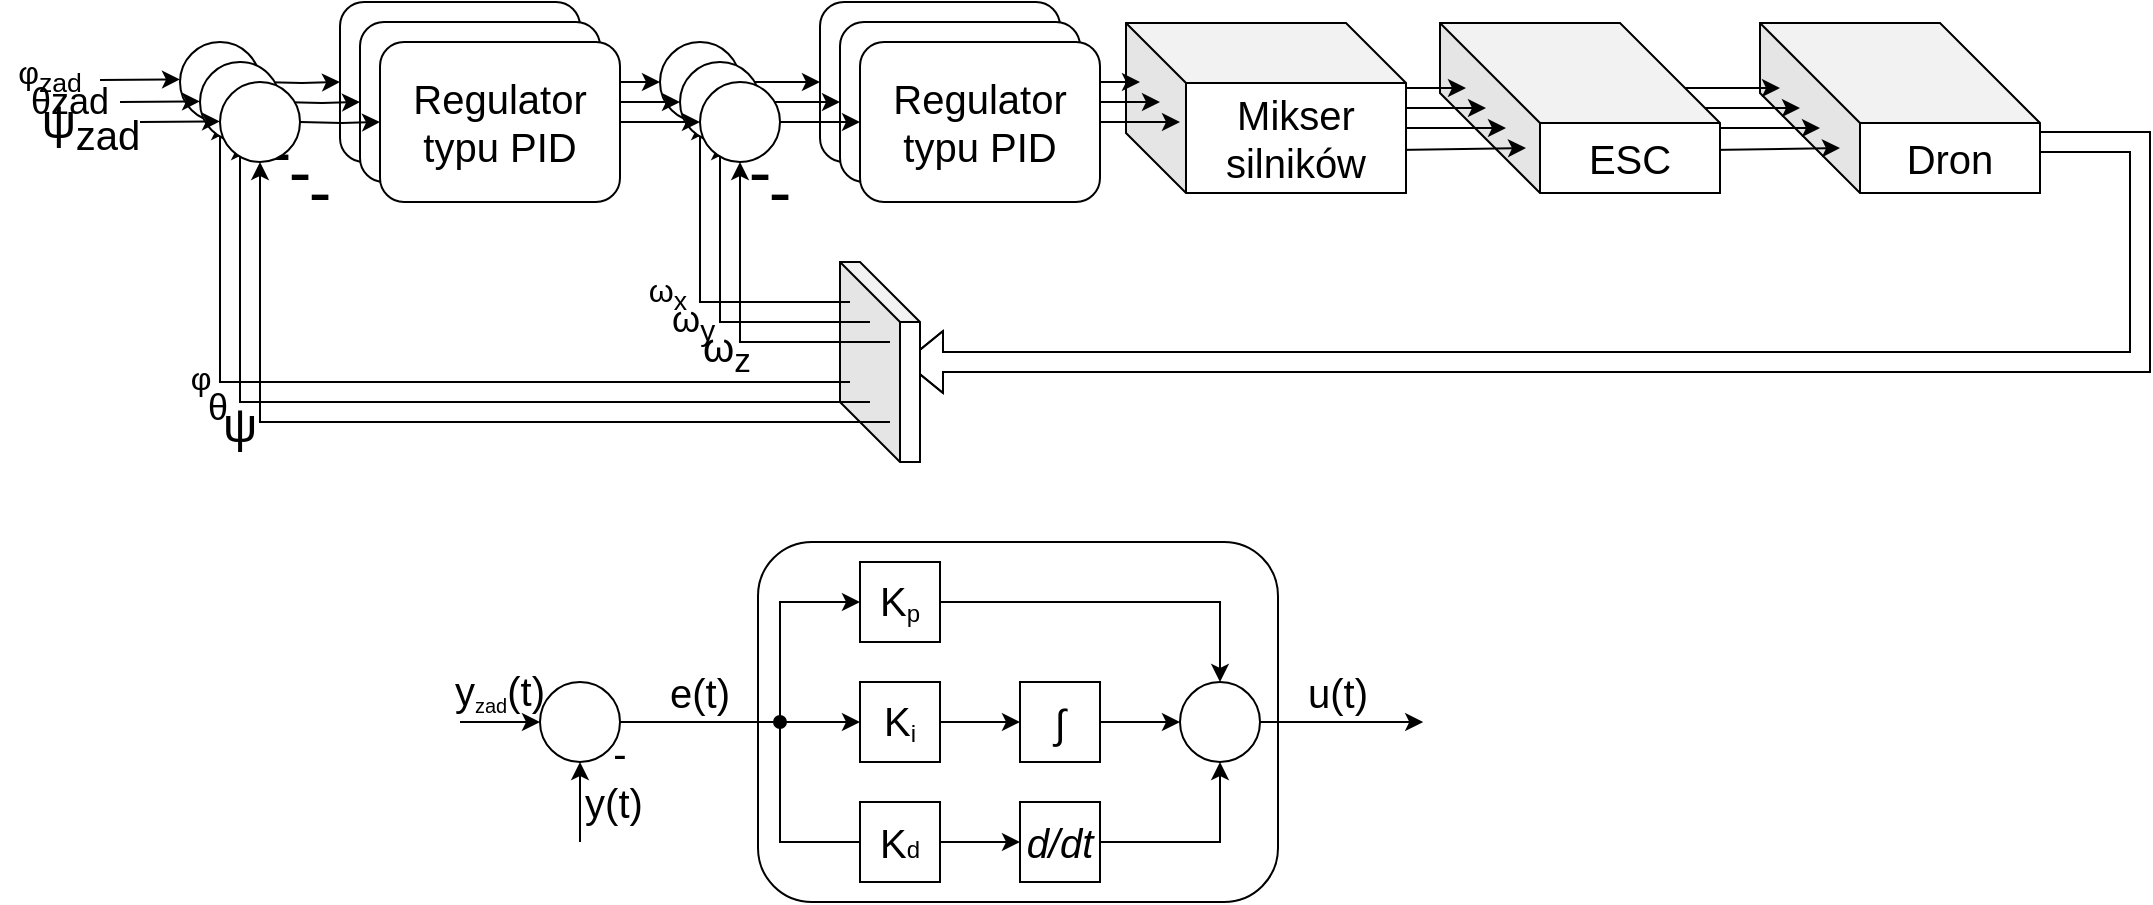 <mxfile version="21.0.2" type="github">
  <diagram name="Page-1" id="J81h2vpOOWW3btrM4r2T">
    <mxGraphModel dx="694" dy="654" grid="0" gridSize="10" guides="1" tooltips="1" connect="1" arrows="1" fold="1" page="1" pageScale="1" pageWidth="1654" pageHeight="2336" background="none" math="0" shadow="0">
      <root>
        <mxCell id="0" />
        <mxCell id="1" parent="0" />
        <mxCell id="Fp9Q9py_b1QLP6QahJXk-184" value="" style="rounded=1;whiteSpace=wrap;html=1;" vertex="1" parent="1">
          <mxGeometry x="389" y="450" width="260" height="180" as="geometry" />
        </mxCell>
        <mxCell id="Fp9Q9py_b1QLP6QahJXk-39" value="" style="shape=flexArrow;endArrow=classic;html=1;rounded=0;exitX=0.714;exitY=0.7;exitDx=0;exitDy=0;exitPerimeter=0;" edge="1" parent="1" source="Fp9Q9py_b1QLP6QahJXk-143">
          <mxGeometry width="50" height="50" relative="1" as="geometry">
            <mxPoint x="1040" y="250" as="sourcePoint" />
            <mxPoint x="462" y="360" as="targetPoint" />
            <Array as="points">
              <mxPoint x="1080" y="250" />
              <mxPoint x="1080" y="360" />
            </Array>
          </mxGeometry>
        </mxCell>
        <mxCell id="Fp9Q9py_b1QLP6QahJXk-143" value="&lt;font style=&quot;font-size: 20px;&quot; face=&quot;Arial&quot;&gt;Dron&lt;/font&gt;" style="shape=cube;whiteSpace=wrap;html=1;boundedLbl=1;backgroundOutline=1;darkOpacity=0.05;darkOpacity2=0.1;size=50;" vertex="1" parent="1">
          <mxGeometry x="890" y="190.5" width="140" height="85" as="geometry" />
        </mxCell>
        <mxCell id="Fp9Q9py_b1QLP6QahJXk-139" value="" style="endArrow=classic;html=1;rounded=0;" edge="1" parent="1">
          <mxGeometry width="50" height="50" relative="1" as="geometry">
            <mxPoint x="845" y="223" as="sourcePoint" />
            <mxPoint x="900" y="223" as="targetPoint" />
          </mxGeometry>
        </mxCell>
        <mxCell id="Fp9Q9py_b1QLP6QahJXk-140" value="" style="endArrow=classic;html=1;rounded=0;" edge="1" parent="1">
          <mxGeometry width="50" height="50" relative="1" as="geometry">
            <mxPoint x="851" y="233" as="sourcePoint" />
            <mxPoint x="910" y="233" as="targetPoint" />
          </mxGeometry>
        </mxCell>
        <mxCell id="Fp9Q9py_b1QLP6QahJXk-141" value="" style="endArrow=classic;html=1;rounded=0;" edge="1" parent="1">
          <mxGeometry width="50" height="50" relative="1" as="geometry">
            <mxPoint x="863" y="243" as="sourcePoint" />
            <mxPoint x="920" y="243" as="targetPoint" />
          </mxGeometry>
        </mxCell>
        <mxCell id="Fp9Q9py_b1QLP6QahJXk-142" value="" style="endArrow=classic;html=1;rounded=0;" edge="1" parent="1">
          <mxGeometry width="50" height="50" relative="1" as="geometry">
            <mxPoint x="865" y="254" as="sourcePoint" />
            <mxPoint x="930" y="253" as="targetPoint" />
          </mxGeometry>
        </mxCell>
        <mxCell id="Fp9Q9py_b1QLP6QahJXk-104" value="&lt;font style=&quot;font-size: 20px;&quot; face=&quot;Arial&quot;&gt;ESC&lt;/font&gt;" style="shape=cube;whiteSpace=wrap;html=1;boundedLbl=1;backgroundOutline=1;darkOpacity=0.05;darkOpacity2=0.1;size=50;" vertex="1" parent="1">
          <mxGeometry x="730" y="190.5" width="140" height="85" as="geometry" />
        </mxCell>
        <mxCell id="Fp9Q9py_b1QLP6QahJXk-134" value="" style="endArrow=classic;html=1;rounded=0;exitX=1;exitY=0.5;exitDx=0;exitDy=0;" edge="1" parent="1">
          <mxGeometry width="50" height="50" relative="1" as="geometry">
            <mxPoint x="703" y="223" as="sourcePoint" />
            <mxPoint x="743" y="223" as="targetPoint" />
          </mxGeometry>
        </mxCell>
        <mxCell id="Fp9Q9py_b1QLP6QahJXk-135" value="" style="endArrow=classic;html=1;rounded=0;exitX=1;exitY=0.5;exitDx=0;exitDy=0;" edge="1" parent="1">
          <mxGeometry width="50" height="50" relative="1" as="geometry">
            <mxPoint x="713" y="233" as="sourcePoint" />
            <mxPoint x="753" y="233" as="targetPoint" />
          </mxGeometry>
        </mxCell>
        <mxCell id="Fp9Q9py_b1QLP6QahJXk-136" value="" style="endArrow=classic;html=1;rounded=0;" edge="1" parent="1">
          <mxGeometry width="50" height="50" relative="1" as="geometry">
            <mxPoint x="706" y="243" as="sourcePoint" />
            <mxPoint x="763" y="243" as="targetPoint" />
          </mxGeometry>
        </mxCell>
        <mxCell id="Fp9Q9py_b1QLP6QahJXk-137" value="" style="endArrow=classic;html=1;rounded=0;" edge="1" parent="1">
          <mxGeometry width="50" height="50" relative="1" as="geometry">
            <mxPoint x="708" y="254" as="sourcePoint" />
            <mxPoint x="773" y="253" as="targetPoint" />
          </mxGeometry>
        </mxCell>
        <mxCell id="Fp9Q9py_b1QLP6QahJXk-43" value="" style="shape=cube;whiteSpace=wrap;html=1;boundedLbl=1;backgroundOutline=1;darkOpacity=0.05;darkOpacity2=0.1;size=30;" vertex="1" parent="1">
          <mxGeometry x="430" y="310" width="40" height="100" as="geometry" />
        </mxCell>
        <mxCell id="Fp9Q9py_b1QLP6QahJXk-20" value="&lt;font style=&quot;font-size: 20px;&quot; face=&quot;Arial&quot;&gt;Mikser silników&lt;/font&gt;" style="shape=cube;whiteSpace=wrap;html=1;boundedLbl=1;backgroundOutline=1;darkOpacity=0.05;darkOpacity2=0.1;size=30;" vertex="1" parent="1">
          <mxGeometry x="573" y="190.5" width="140" height="85" as="geometry" />
        </mxCell>
        <mxCell id="Fp9Q9py_b1QLP6QahJXk-91" style="edgeStyle=orthogonalEdgeStyle;rounded=0;orthogonalLoop=1;jettySize=auto;html=1;exitX=1;exitY=0.5;exitDx=0;exitDy=0;entryX=0;entryY=0.5;entryDx=0;entryDy=0;" edge="1" parent="1" source="Fp9Q9py_b1QLP6QahJXk-92" target="Fp9Q9py_b1QLP6QahJXk-95">
          <mxGeometry relative="1" as="geometry" />
        </mxCell>
        <mxCell id="Fp9Q9py_b1QLP6QahJXk-92" value="&lt;div&gt;Regulator typu PID&lt;/div&gt;" style="rounded=1;whiteSpace=wrap;html=1;fontFamily=Arial;" vertex="1" parent="1">
          <mxGeometry x="180" y="180" width="120" height="80" as="geometry" />
        </mxCell>
        <mxCell id="Fp9Q9py_b1QLP6QahJXk-93" value="&lt;div&gt;Regulator typu PID&lt;/div&gt;" style="rounded=1;whiteSpace=wrap;html=1;fontFamily=Arial;" vertex="1" parent="1">
          <mxGeometry x="420" y="180" width="120" height="80" as="geometry" />
        </mxCell>
        <mxCell id="Fp9Q9py_b1QLP6QahJXk-94" style="edgeStyle=orthogonalEdgeStyle;rounded=0;orthogonalLoop=1;jettySize=auto;html=1;exitX=1;exitY=0.5;exitDx=0;exitDy=0;entryX=0;entryY=0.5;entryDx=0;entryDy=0;" edge="1" parent="1" source="Fp9Q9py_b1QLP6QahJXk-95" target="Fp9Q9py_b1QLP6QahJXk-93">
          <mxGeometry relative="1" as="geometry" />
        </mxCell>
        <mxCell id="Fp9Q9py_b1QLP6QahJXk-95" value="" style="ellipse;whiteSpace=wrap;html=1;aspect=fixed;" vertex="1" parent="1">
          <mxGeometry x="340" y="200" width="40" height="40" as="geometry" />
        </mxCell>
        <mxCell id="Fp9Q9py_b1QLP6QahJXk-96" value="" style="endArrow=classic;html=1;rounded=0;exitX=1;exitY=0.5;exitDx=0;exitDy=0;" edge="1" parent="1" source="Fp9Q9py_b1QLP6QahJXk-93">
          <mxGeometry width="50" height="50" relative="1" as="geometry">
            <mxPoint x="600" y="240" as="sourcePoint" />
            <mxPoint x="580" y="220" as="targetPoint" />
          </mxGeometry>
        </mxCell>
        <mxCell id="Fp9Q9py_b1QLP6QahJXk-97" value="" style="endArrow=classic;html=1;rounded=0;entryX=0.5;entryY=1;entryDx=0;entryDy=0;" edge="1" parent="1" target="Fp9Q9py_b1QLP6QahJXk-95">
          <mxGeometry width="50" height="50" relative="1" as="geometry">
            <mxPoint x="435" y="330" as="sourcePoint" />
            <mxPoint x="320" y="280" as="targetPoint" />
            <Array as="points">
              <mxPoint x="360" y="330" />
            </Array>
          </mxGeometry>
        </mxCell>
        <mxCell id="Fp9Q9py_b1QLP6QahJXk-98" value="&lt;font style=&quot;font-size: 34px;&quot; face=&quot;Arial&quot;&gt;-&lt;/font&gt;" style="text;html=1;strokeColor=none;fillColor=none;align=center;verticalAlign=middle;whiteSpace=wrap;rounded=0;" vertex="1" parent="1">
          <mxGeometry x="350" y="240" width="60" height="30" as="geometry" />
        </mxCell>
        <mxCell id="Fp9Q9py_b1QLP6QahJXk-99" value="" style="endArrow=classic;html=1;rounded=0;entryX=0.5;entryY=1;entryDx=0;entryDy=0;" edge="1" parent="1" target="Fp9Q9py_b1QLP6QahJXk-101">
          <mxGeometry width="50" height="50" relative="1" as="geometry">
            <mxPoint x="435" y="370" as="sourcePoint" />
            <mxPoint x="100" y="240" as="targetPoint" />
            <Array as="points">
              <mxPoint x="120" y="370" />
            </Array>
          </mxGeometry>
        </mxCell>
        <mxCell id="Fp9Q9py_b1QLP6QahJXk-100" value="" style="edgeStyle=orthogonalEdgeStyle;rounded=0;orthogonalLoop=1;jettySize=auto;html=1;" edge="1" parent="1" target="Fp9Q9py_b1QLP6QahJXk-92">
          <mxGeometry relative="1" as="geometry">
            <mxPoint x="140" y="220" as="sourcePoint" />
          </mxGeometry>
        </mxCell>
        <mxCell id="Fp9Q9py_b1QLP6QahJXk-101" value="" style="ellipse;whiteSpace=wrap;html=1;aspect=fixed;" vertex="1" parent="1">
          <mxGeometry x="100" y="200" width="40" height="40" as="geometry" />
        </mxCell>
        <mxCell id="Fp9Q9py_b1QLP6QahJXk-102" value="&lt;font style=&quot;font-size: 34px;&quot; face=&quot;Arial&quot;&gt;-&lt;/font&gt;" style="text;html=1;strokeColor=none;fillColor=none;align=center;verticalAlign=middle;whiteSpace=wrap;rounded=0;" vertex="1" parent="1">
          <mxGeometry x="120" y="240" width="60" height="30" as="geometry" />
        </mxCell>
        <mxCell id="Fp9Q9py_b1QLP6QahJXk-103" value="" style="endArrow=classic;html=1;rounded=0;" edge="1" parent="1">
          <mxGeometry width="50" height="50" relative="1" as="geometry">
            <mxPoint x="60" y="219" as="sourcePoint" />
            <mxPoint x="100" y="218.71" as="targetPoint" />
          </mxGeometry>
        </mxCell>
        <mxCell id="Fp9Q9py_b1QLP6QahJXk-78" style="edgeStyle=orthogonalEdgeStyle;rounded=0;orthogonalLoop=1;jettySize=auto;html=1;exitX=1;exitY=0.5;exitDx=0;exitDy=0;entryX=0;entryY=0.5;entryDx=0;entryDy=0;" edge="1" parent="1" source="Fp9Q9py_b1QLP6QahJXk-79" target="Fp9Q9py_b1QLP6QahJXk-82">
          <mxGeometry relative="1" as="geometry" />
        </mxCell>
        <mxCell id="Fp9Q9py_b1QLP6QahJXk-79" value="&lt;div&gt;Regulator typu PID&lt;/div&gt;" style="rounded=1;whiteSpace=wrap;html=1;fontFamily=Arial;" vertex="1" parent="1">
          <mxGeometry x="190" y="190" width="120" height="80" as="geometry" />
        </mxCell>
        <mxCell id="Fp9Q9py_b1QLP6QahJXk-80" value="&lt;div&gt;Regulator typu PID&lt;/div&gt;" style="rounded=1;whiteSpace=wrap;html=1;fontFamily=Arial;" vertex="1" parent="1">
          <mxGeometry x="430" y="190" width="120" height="80" as="geometry" />
        </mxCell>
        <mxCell id="Fp9Q9py_b1QLP6QahJXk-81" style="edgeStyle=orthogonalEdgeStyle;rounded=0;orthogonalLoop=1;jettySize=auto;html=1;exitX=1;exitY=0.5;exitDx=0;exitDy=0;entryX=0;entryY=0.5;entryDx=0;entryDy=0;" edge="1" parent="1" source="Fp9Q9py_b1QLP6QahJXk-82" target="Fp9Q9py_b1QLP6QahJXk-80">
          <mxGeometry relative="1" as="geometry" />
        </mxCell>
        <mxCell id="Fp9Q9py_b1QLP6QahJXk-82" value="" style="ellipse;whiteSpace=wrap;html=1;aspect=fixed;" vertex="1" parent="1">
          <mxGeometry x="350" y="210" width="40" height="40" as="geometry" />
        </mxCell>
        <mxCell id="Fp9Q9py_b1QLP6QahJXk-83" value="" style="endArrow=classic;html=1;rounded=0;exitX=1;exitY=0.5;exitDx=0;exitDy=0;" edge="1" parent="1" source="Fp9Q9py_b1QLP6QahJXk-80">
          <mxGeometry width="50" height="50" relative="1" as="geometry">
            <mxPoint x="610" y="250" as="sourcePoint" />
            <mxPoint x="590" y="230" as="targetPoint" />
          </mxGeometry>
        </mxCell>
        <mxCell id="Fp9Q9py_b1QLP6QahJXk-84" value="" style="endArrow=classic;html=1;rounded=0;entryX=0.5;entryY=1;entryDx=0;entryDy=0;" edge="1" parent="1" target="Fp9Q9py_b1QLP6QahJXk-82">
          <mxGeometry width="50" height="50" relative="1" as="geometry">
            <mxPoint x="445" y="340" as="sourcePoint" />
            <mxPoint x="330" y="290" as="targetPoint" />
            <Array as="points">
              <mxPoint x="370" y="340" />
            </Array>
          </mxGeometry>
        </mxCell>
        <mxCell id="Fp9Q9py_b1QLP6QahJXk-85" value="&lt;font style=&quot;font-size: 34px;&quot; face=&quot;Arial&quot;&gt;-&lt;/font&gt;" style="text;html=1;strokeColor=none;fillColor=none;align=center;verticalAlign=middle;whiteSpace=wrap;rounded=0;" vertex="1" parent="1">
          <mxGeometry x="360" y="250" width="60" height="30" as="geometry" />
        </mxCell>
        <mxCell id="Fp9Q9py_b1QLP6QahJXk-86" value="" style="endArrow=classic;html=1;rounded=0;entryX=0.5;entryY=1;entryDx=0;entryDy=0;" edge="1" parent="1" target="Fp9Q9py_b1QLP6QahJXk-88">
          <mxGeometry width="50" height="50" relative="1" as="geometry">
            <mxPoint x="445" y="380" as="sourcePoint" />
            <mxPoint x="110" y="250" as="targetPoint" />
            <Array as="points">
              <mxPoint x="130" y="380" />
            </Array>
          </mxGeometry>
        </mxCell>
        <mxCell id="Fp9Q9py_b1QLP6QahJXk-87" value="" style="edgeStyle=orthogonalEdgeStyle;rounded=0;orthogonalLoop=1;jettySize=auto;html=1;" edge="1" parent="1" target="Fp9Q9py_b1QLP6QahJXk-79">
          <mxGeometry relative="1" as="geometry">
            <mxPoint x="150" y="230" as="sourcePoint" />
          </mxGeometry>
        </mxCell>
        <mxCell id="Fp9Q9py_b1QLP6QahJXk-88" value="" style="ellipse;whiteSpace=wrap;html=1;aspect=fixed;" vertex="1" parent="1">
          <mxGeometry x="110" y="210" width="40" height="40" as="geometry" />
        </mxCell>
        <mxCell id="Fp9Q9py_b1QLP6QahJXk-89" value="&lt;font style=&quot;font-size: 34px;&quot; face=&quot;Arial&quot;&gt;-&lt;/font&gt;" style="text;html=1;strokeColor=none;fillColor=none;align=center;verticalAlign=middle;whiteSpace=wrap;rounded=0;" vertex="1" parent="1">
          <mxGeometry x="130" y="250" width="60" height="30" as="geometry" />
        </mxCell>
        <mxCell id="Fp9Q9py_b1QLP6QahJXk-90" value="" style="endArrow=classic;html=1;rounded=0;" edge="1" parent="1">
          <mxGeometry width="50" height="50" relative="1" as="geometry">
            <mxPoint x="70" y="230" as="sourcePoint" />
            <mxPoint x="110" y="229.71" as="targetPoint" />
          </mxGeometry>
        </mxCell>
        <mxCell id="Fp9Q9py_b1QLP6QahJXk-16" style="edgeStyle=orthogonalEdgeStyle;rounded=0;orthogonalLoop=1;jettySize=auto;html=1;exitX=1;exitY=0.5;exitDx=0;exitDy=0;entryX=0;entryY=0.5;entryDx=0;entryDy=0;" edge="1" parent="1" source="Fp9Q9py_b1QLP6QahJXk-12" target="Fp9Q9py_b1QLP6QahJXk-15">
          <mxGeometry relative="1" as="geometry" />
        </mxCell>
        <mxCell id="Fp9Q9py_b1QLP6QahJXk-12" value="&lt;div style=&quot;font-size: 20px;&quot;&gt;&lt;font style=&quot;font-size: 20px;&quot;&gt;Regulator typu PID&lt;/font&gt;&lt;/div&gt;" style="rounded=1;whiteSpace=wrap;html=1;fontFamily=Arial;" vertex="1" parent="1">
          <mxGeometry x="200" y="200" width="120" height="80" as="geometry" />
        </mxCell>
        <mxCell id="Fp9Q9py_b1QLP6QahJXk-13" value="&lt;div style=&quot;font-size: 20px;&quot;&gt;&lt;font style=&quot;font-size: 20px;&quot;&gt;Regulator typu PID&lt;/font&gt;&lt;/div&gt;" style="rounded=1;whiteSpace=wrap;html=1;fontFamily=Arial;" vertex="1" parent="1">
          <mxGeometry x="440" y="200" width="120" height="80" as="geometry" />
        </mxCell>
        <mxCell id="Fp9Q9py_b1QLP6QahJXk-17" style="edgeStyle=orthogonalEdgeStyle;rounded=0;orthogonalLoop=1;jettySize=auto;html=1;exitX=1;exitY=0.5;exitDx=0;exitDy=0;entryX=0;entryY=0.5;entryDx=0;entryDy=0;" edge="1" parent="1" source="Fp9Q9py_b1QLP6QahJXk-15" target="Fp9Q9py_b1QLP6QahJXk-13">
          <mxGeometry relative="1" as="geometry" />
        </mxCell>
        <mxCell id="Fp9Q9py_b1QLP6QahJXk-15" value="" style="ellipse;whiteSpace=wrap;html=1;aspect=fixed;" vertex="1" parent="1">
          <mxGeometry x="360" y="220" width="40" height="40" as="geometry" />
        </mxCell>
        <mxCell id="Fp9Q9py_b1QLP6QahJXk-18" value="" style="endArrow=classic;html=1;rounded=0;exitX=1;exitY=0.5;exitDx=0;exitDy=0;" edge="1" parent="1" source="Fp9Q9py_b1QLP6QahJXk-13">
          <mxGeometry width="50" height="50" relative="1" as="geometry">
            <mxPoint x="620" y="260" as="sourcePoint" />
            <mxPoint x="600" y="240" as="targetPoint" />
          </mxGeometry>
        </mxCell>
        <mxCell id="Fp9Q9py_b1QLP6QahJXk-44" value="" style="endArrow=classic;html=1;rounded=0;entryX=0.5;entryY=1;entryDx=0;entryDy=0;" edge="1" parent="1" target="Fp9Q9py_b1QLP6QahJXk-15">
          <mxGeometry width="50" height="50" relative="1" as="geometry">
            <mxPoint x="455" y="350" as="sourcePoint" />
            <mxPoint x="340" y="300" as="targetPoint" />
            <Array as="points">
              <mxPoint x="380" y="350" />
            </Array>
          </mxGeometry>
        </mxCell>
        <mxCell id="Fp9Q9py_b1QLP6QahJXk-45" value="&lt;font style=&quot;font-size: 34px;&quot; face=&quot;Arial&quot;&gt;-&lt;/font&gt;" style="text;html=1;strokeColor=none;fillColor=none;align=center;verticalAlign=middle;whiteSpace=wrap;rounded=0;" vertex="1" parent="1">
          <mxGeometry x="370" y="260" width="60" height="30" as="geometry" />
        </mxCell>
        <mxCell id="Fp9Q9py_b1QLP6QahJXk-46" value="" style="endArrow=classic;html=1;rounded=0;entryX=0.5;entryY=1;entryDx=0;entryDy=0;" edge="1" parent="1" target="Fp9Q9py_b1QLP6QahJXk-47">
          <mxGeometry width="50" height="50" relative="1" as="geometry">
            <mxPoint x="455" y="390" as="sourcePoint" />
            <mxPoint x="120" y="260" as="targetPoint" />
            <Array as="points">
              <mxPoint x="140" y="390" />
            </Array>
          </mxGeometry>
        </mxCell>
        <mxCell id="Fp9Q9py_b1QLP6QahJXk-52" value="" style="edgeStyle=orthogonalEdgeStyle;rounded=0;orthogonalLoop=1;jettySize=auto;html=1;" edge="1" parent="1" target="Fp9Q9py_b1QLP6QahJXk-12">
          <mxGeometry relative="1" as="geometry">
            <mxPoint x="160" y="240" as="sourcePoint" />
          </mxGeometry>
        </mxCell>
        <mxCell id="Fp9Q9py_b1QLP6QahJXk-47" value="" style="ellipse;whiteSpace=wrap;html=1;aspect=fixed;" vertex="1" parent="1">
          <mxGeometry x="120" y="220" width="40" height="40" as="geometry" />
        </mxCell>
        <mxCell id="Fp9Q9py_b1QLP6QahJXk-48" value="&lt;font style=&quot;font-size: 34px;&quot; face=&quot;Arial&quot;&gt;-&lt;/font&gt;" style="text;html=1;strokeColor=none;fillColor=none;align=center;verticalAlign=middle;whiteSpace=wrap;rounded=0;" vertex="1" parent="1">
          <mxGeometry x="140" y="260" width="60" height="30" as="geometry" />
        </mxCell>
        <mxCell id="Fp9Q9py_b1QLP6QahJXk-53" value="" style="endArrow=classic;html=1;rounded=0;" edge="1" parent="1">
          <mxGeometry width="50" height="50" relative="1" as="geometry">
            <mxPoint x="80" y="240" as="sourcePoint" />
            <mxPoint x="120" y="239.71" as="targetPoint" />
          </mxGeometry>
        </mxCell>
        <mxCell id="Fp9Q9py_b1QLP6QahJXk-106" value="&lt;font style=&quot;font-size: 16px;&quot; face=&quot;Arial&quot;&gt;φ&lt;sub&gt;zad&lt;/sub&gt;&lt;/font&gt;" style="text;html=1;strokeColor=none;fillColor=none;align=center;verticalAlign=middle;whiteSpace=wrap;rounded=0;" vertex="1" parent="1">
          <mxGeometry x="10" y="202" width="50" height="30" as="geometry" />
        </mxCell>
        <mxCell id="Fp9Q9py_b1QLP6QahJXk-107" value="&lt;font size=&quot;1&quot;&gt;&lt;sub&gt;&lt;font style=&quot;white-space: pre-wrap; font-size: 18px;&quot; face=&quot;Arial&quot;&gt;θzad&lt;/font&gt;&lt;/sub&gt;&lt;/font&gt;" style="text;html=1;strokeColor=none;fillColor=none;align=center;verticalAlign=middle;whiteSpace=wrap;rounded=0;" vertex="1" parent="1">
          <mxGeometry x="15" y="215" width="60" height="30" as="geometry" />
        </mxCell>
        <mxCell id="Fp9Q9py_b1QLP6QahJXk-108" value="&lt;font style=&quot;font-size: 24px; white-space: pre-wrap;&quot;&gt;ψ&lt;sub&gt;zad&lt;/sub&gt;&lt;/font&gt;" style="text;html=1;strokeColor=none;fillColor=none;align=center;verticalAlign=middle;whiteSpace=wrap;rounded=0;" vertex="1" parent="1">
          <mxGeometry x="29" y="230" width="53.33" height="24" as="geometry" />
        </mxCell>
        <mxCell id="Fp9Q9py_b1QLP6QahJXk-122" value="&lt;div style=&quot;font-size: 20px;&quot; align=&quot;justify&quot;&gt;&lt;font style=&quot;font-size: 20px;&quot;&gt;ω&lt;sub&gt;z&lt;/sub&gt;&lt;/font&gt;&lt;/div&gt;" style="text;html=1;align=center;verticalAlign=middle;resizable=0;points=[];autosize=1;strokeColor=none;fillColor=none;" vertex="1" parent="1">
          <mxGeometry x="348" y="335" width="50" height="40" as="geometry" />
        </mxCell>
        <mxCell id="Fp9Q9py_b1QLP6QahJXk-123" value="&lt;div style=&quot;font-size: 16px;&quot;&gt;&lt;font style=&quot;font-size: 16px;&quot;&gt;φ&lt;/font&gt;&lt;/div&gt;" style="text;html=1;align=center;verticalAlign=middle;resizable=0;points=[];autosize=1;strokeColor=none;fillColor=none;" vertex="1" parent="1">
          <mxGeometry x="95" y="353" width="30" height="30" as="geometry" />
        </mxCell>
        <mxCell id="Fp9Q9py_b1QLP6QahJXk-125" value="&lt;font style=&quot;font-size: 24px;&quot;&gt;ψ&lt;/font&gt;" style="text;html=1;strokeColor=none;fillColor=none;align=center;verticalAlign=middle;whiteSpace=wrap;rounded=0;" vertex="1" parent="1">
          <mxGeometry x="100" y="377" width="60" height="30" as="geometry" />
        </mxCell>
        <mxCell id="Fp9Q9py_b1QLP6QahJXk-126" value="&lt;div style=&quot;font-size: 18px;&quot;&gt;&lt;font style=&quot;font-size: 18px;&quot;&gt;θ&lt;/font&gt;&lt;/div&gt;" style="text;html=1;strokeColor=none;fillColor=none;align=center;verticalAlign=middle;whiteSpace=wrap;rounded=0;" vertex="1" parent="1">
          <mxGeometry x="89" y="368" width="60" height="30" as="geometry" />
        </mxCell>
        <mxCell id="Fp9Q9py_b1QLP6QahJXk-127" value="&lt;font style=&quot;font-size: 16px;&quot;&gt;&lt;font style=&quot;font-size: 16px;&quot; face=&quot;Arial&quot;&gt;ω&lt;sub&gt;x&lt;/sub&gt;&lt;/font&gt;&lt;/font&gt;" style="text;html=1;strokeColor=none;fillColor=none;align=center;verticalAlign=middle;whiteSpace=wrap;rounded=0;" vertex="1" parent="1">
          <mxGeometry x="314" y="311" width="60" height="30" as="geometry" />
        </mxCell>
        <mxCell id="Fp9Q9py_b1QLP6QahJXk-128" value="&lt;font style=&quot;font-size: 18px;&quot;&gt;&lt;font style=&quot;font-size: 18px;&quot;&gt;ω&lt;sub&gt;y&lt;/sub&gt;&lt;/font&gt; &lt;/font&gt;" style="text;whiteSpace=wrap;html=1;" vertex="1" parent="1">
          <mxGeometry x="344" y="322" width="30" height="30" as="geometry" />
        </mxCell>
        <mxCell id="Fp9Q9py_b1QLP6QahJXk-151" value="" style="ellipse;whiteSpace=wrap;html=1;" vertex="1" parent="1">
          <mxGeometry x="280" y="520" width="40" height="40" as="geometry" />
        </mxCell>
        <mxCell id="Fp9Q9py_b1QLP6QahJXk-152" value="" style="endArrow=classic;html=1;rounded=0;" edge="1" parent="1">
          <mxGeometry width="50" height="50" relative="1" as="geometry">
            <mxPoint x="240" y="540" as="sourcePoint" />
            <mxPoint x="280" y="540" as="targetPoint" />
          </mxGeometry>
        </mxCell>
        <mxCell id="Fp9Q9py_b1QLP6QahJXk-156" value="&lt;font size=&quot;1&quot;&gt;&lt;font style=&quot;font-size: 20px;&quot; face=&quot;Arial&quot;&gt;y&lt;/font&gt;&lt;/font&gt;&lt;font style=&quot;font-size: 12px;&quot;&gt;&lt;font style=&quot;white-space: pre-wrap; font-size: 12px;&quot; face=&quot;Arial&quot;&gt;&lt;span style=&quot;&quot;&gt;&lt;/span&gt;&lt;sub style=&quot;&quot;&gt;zad&lt;/sub&gt;&lt;/font&gt;&lt;font style=&quot;white-space: pre-wrap; font-size: 20px;&quot; face=&quot;Arial&quot;&gt;(t)&lt;/font&gt;&lt;/font&gt;" style="text;html=1;strokeColor=none;fillColor=none;align=center;verticalAlign=middle;whiteSpace=wrap;rounded=0;" vertex="1" parent="1">
          <mxGeometry x="230" y="510" width="60" height="30" as="geometry" />
        </mxCell>
        <mxCell id="Fp9Q9py_b1QLP6QahJXk-158" value="&lt;font style=&quot;font-size: 20px;&quot; face=&quot;Arial&quot;&gt;y&lt;/font&gt;&lt;font style=&quot;white-space: pre-wrap; font-size: 20px;&quot; face=&quot;Arial&quot;&gt;(t)&lt;/font&gt;" style="text;html=1;strokeColor=none;fillColor=none;align=center;verticalAlign=middle;whiteSpace=wrap;rounded=0;" vertex="1" parent="1">
          <mxGeometry x="287" y="565" width="60" height="30" as="geometry" />
        </mxCell>
        <mxCell id="Fp9Q9py_b1QLP6QahJXk-160" value="" style="endArrow=classic;html=1;rounded=0;" edge="1" parent="1">
          <mxGeometry width="50" height="50" relative="1" as="geometry">
            <mxPoint x="300" y="600" as="sourcePoint" />
            <mxPoint x="300" y="560" as="targetPoint" />
          </mxGeometry>
        </mxCell>
        <mxCell id="Fp9Q9py_b1QLP6QahJXk-161" value="&lt;font style=&quot;font-size: 20px;&quot; face=&quot;Arial&quot;&gt;-&lt;/font&gt;" style="text;html=1;strokeColor=none;fillColor=none;align=center;verticalAlign=middle;whiteSpace=wrap;rounded=0;" vertex="1" parent="1">
          <mxGeometry x="290" y="540" width="60" height="30" as="geometry" />
        </mxCell>
        <mxCell id="Fp9Q9py_b1QLP6QahJXk-162" value="" style="endArrow=oval;html=1;rounded=0;exitX=1;exitY=0.5;exitDx=0;exitDy=0;endFill=1;" edge="1" parent="1" source="Fp9Q9py_b1QLP6QahJXk-151">
          <mxGeometry width="50" height="50" relative="1" as="geometry">
            <mxPoint x="330" y="530" as="sourcePoint" />
            <mxPoint x="400" y="540" as="targetPoint" />
          </mxGeometry>
        </mxCell>
        <mxCell id="Fp9Q9py_b1QLP6QahJXk-163" value="&lt;font style=&quot;font-size: 20px;&quot;&gt;e(t)&lt;/font&gt;" style="text;html=1;strokeColor=none;fillColor=none;align=center;verticalAlign=middle;whiteSpace=wrap;rounded=0;" vertex="1" parent="1">
          <mxGeometry x="330" y="510" width="60" height="30" as="geometry" />
        </mxCell>
        <mxCell id="Fp9Q9py_b1QLP6QahJXk-164" value="" style="endArrow=classic;html=1;rounded=0;entryX=0;entryY=0.5;entryDx=0;entryDy=0;" edge="1" parent="1" target="Fp9Q9py_b1QLP6QahJXk-167">
          <mxGeometry width="50" height="50" relative="1" as="geometry">
            <mxPoint x="400" y="540" as="sourcePoint" />
            <mxPoint x="450" y="480" as="targetPoint" />
            <Array as="points">
              <mxPoint x="400" y="480" />
            </Array>
          </mxGeometry>
        </mxCell>
        <mxCell id="Fp9Q9py_b1QLP6QahJXk-180" style="edgeStyle=orthogonalEdgeStyle;rounded=0;orthogonalLoop=1;jettySize=auto;html=1;exitX=1;exitY=0.5;exitDx=0;exitDy=0;entryX=0.5;entryY=0;entryDx=0;entryDy=0;" edge="1" parent="1" source="Fp9Q9py_b1QLP6QahJXk-167" target="Fp9Q9py_b1QLP6QahJXk-176">
          <mxGeometry relative="1" as="geometry">
            <mxPoint x="640" y="480" as="targetPoint" />
          </mxGeometry>
        </mxCell>
        <mxCell id="Fp9Q9py_b1QLP6QahJXk-167" value="&lt;font style=&quot;font-size: 20px;&quot;&gt;K&lt;/font&gt;&lt;font size=&quot;1&quot;&gt;&lt;sub style=&quot;font-size: 12px;&quot;&gt;p&lt;/sub&gt;&lt;/font&gt;" style="whiteSpace=wrap;html=1;aspect=fixed;" vertex="1" parent="1">
          <mxGeometry x="440" y="460" width="40" height="40" as="geometry" />
        </mxCell>
        <mxCell id="Fp9Q9py_b1QLP6QahJXk-174" style="edgeStyle=orthogonalEdgeStyle;rounded=0;orthogonalLoop=1;jettySize=auto;html=1;exitX=1;exitY=0.5;exitDx=0;exitDy=0;entryX=0;entryY=0.5;entryDx=0;entryDy=0;" edge="1" parent="1" source="Fp9Q9py_b1QLP6QahJXk-168" target="Fp9Q9py_b1QLP6QahJXk-172">
          <mxGeometry relative="1" as="geometry" />
        </mxCell>
        <mxCell id="Fp9Q9py_b1QLP6QahJXk-168" value="&lt;font style=&quot;font-size: 20px;&quot;&gt;K&lt;font size=&quot;1&quot;&gt;&lt;sub style=&quot;font-size: 12px;&quot;&gt;i&lt;/sub&gt;&lt;/font&gt;&lt;/font&gt;" style="whiteSpace=wrap;html=1;aspect=fixed;" vertex="1" parent="1">
          <mxGeometry x="440" y="520" width="40" height="40" as="geometry" />
        </mxCell>
        <mxCell id="Fp9Q9py_b1QLP6QahJXk-169" value="" style="endArrow=classic;html=1;rounded=0;entryX=0;entryY=0.5;entryDx=0;entryDy=0;" edge="1" parent="1" target="Fp9Q9py_b1QLP6QahJXk-168">
          <mxGeometry width="50" height="50" relative="1" as="geometry">
            <mxPoint x="400" y="540" as="sourcePoint" />
            <mxPoint x="490" y="480" as="targetPoint" />
          </mxGeometry>
        </mxCell>
        <mxCell id="Fp9Q9py_b1QLP6QahJXk-170" value="" style="endArrow=classic;html=1;rounded=0;" edge="1" parent="1">
          <mxGeometry width="50" height="50" relative="1" as="geometry">
            <mxPoint x="400" y="540" as="sourcePoint" />
            <mxPoint x="480" y="600" as="targetPoint" />
            <Array as="points">
              <mxPoint x="400" y="600" />
            </Array>
          </mxGeometry>
        </mxCell>
        <mxCell id="Fp9Q9py_b1QLP6QahJXk-175" style="edgeStyle=orthogonalEdgeStyle;rounded=0;orthogonalLoop=1;jettySize=auto;html=1;exitX=1;exitY=0.5;exitDx=0;exitDy=0;entryX=0;entryY=0.5;entryDx=0;entryDy=0;" edge="1" parent="1" source="Fp9Q9py_b1QLP6QahJXk-171" target="Fp9Q9py_b1QLP6QahJXk-173">
          <mxGeometry relative="1" as="geometry" />
        </mxCell>
        <mxCell id="Fp9Q9py_b1QLP6QahJXk-171" value="&lt;font style=&quot;font-size: 20px;&quot;&gt;K&lt;/font&gt;d" style="whiteSpace=wrap;html=1;aspect=fixed;" vertex="1" parent="1">
          <mxGeometry x="440" y="580" width="40" height="40" as="geometry" />
        </mxCell>
        <mxCell id="Fp9Q9py_b1QLP6QahJXk-178" style="edgeStyle=orthogonalEdgeStyle;rounded=0;orthogonalLoop=1;jettySize=auto;html=1;exitX=1;exitY=0.5;exitDx=0;exitDy=0;entryX=0;entryY=0.5;entryDx=0;entryDy=0;" edge="1" parent="1" source="Fp9Q9py_b1QLP6QahJXk-172" target="Fp9Q9py_b1QLP6QahJXk-176">
          <mxGeometry relative="1" as="geometry" />
        </mxCell>
        <mxCell id="Fp9Q9py_b1QLP6QahJXk-172" value="&lt;font size=&quot;1&quot;&gt;&lt;em style=&quot;font-size: 20px;&quot;&gt; ∫&lt;/em&gt;&lt;/font&gt;" style="whiteSpace=wrap;html=1;aspect=fixed;" vertex="1" parent="1">
          <mxGeometry x="520" y="520" width="40" height="40" as="geometry" />
        </mxCell>
        <mxCell id="Fp9Q9py_b1QLP6QahJXk-181" style="edgeStyle=orthogonalEdgeStyle;rounded=0;orthogonalLoop=1;jettySize=auto;html=1;exitX=1;exitY=0.5;exitDx=0;exitDy=0;entryX=0.5;entryY=1;entryDx=0;entryDy=0;" edge="1" parent="1" source="Fp9Q9py_b1QLP6QahJXk-173" target="Fp9Q9py_b1QLP6QahJXk-176">
          <mxGeometry relative="1" as="geometry" />
        </mxCell>
        <mxCell id="Fp9Q9py_b1QLP6QahJXk-173" value="&lt;div style=&quot;font-size: 20px;&quot;&gt;&lt;font size=&quot;1&quot;&gt;&lt;em style=&quot;font-size: 20px;&quot;&gt;d/dt&lt;/em&gt;&lt;/font&gt;&lt;/div&gt;" style="whiteSpace=wrap;html=1;aspect=fixed;" vertex="1" parent="1">
          <mxGeometry x="520" y="580" width="40" height="40" as="geometry" />
        </mxCell>
        <mxCell id="Fp9Q9py_b1QLP6QahJXk-176" value="" style="ellipse;whiteSpace=wrap;html=1;" vertex="1" parent="1">
          <mxGeometry x="600" y="520" width="40" height="40" as="geometry" />
        </mxCell>
        <mxCell id="Fp9Q9py_b1QLP6QahJXk-182" value="" style="endArrow=classic;html=1;rounded=0;" edge="1" parent="1">
          <mxGeometry width="50" height="50" relative="1" as="geometry">
            <mxPoint x="640" y="540" as="sourcePoint" />
            <mxPoint x="721.609" y="540" as="targetPoint" />
          </mxGeometry>
        </mxCell>
        <mxCell id="Fp9Q9py_b1QLP6QahJXk-183" value="&lt;font style=&quot;font-size: 20px;&quot;&gt;u(t)&lt;/font&gt;" style="text;html=1;strokeColor=none;fillColor=none;align=center;verticalAlign=middle;whiteSpace=wrap;rounded=0;" vertex="1" parent="1">
          <mxGeometry x="649" y="510" width="60" height="30" as="geometry" />
        </mxCell>
      </root>
    </mxGraphModel>
  </diagram>
</mxfile>
